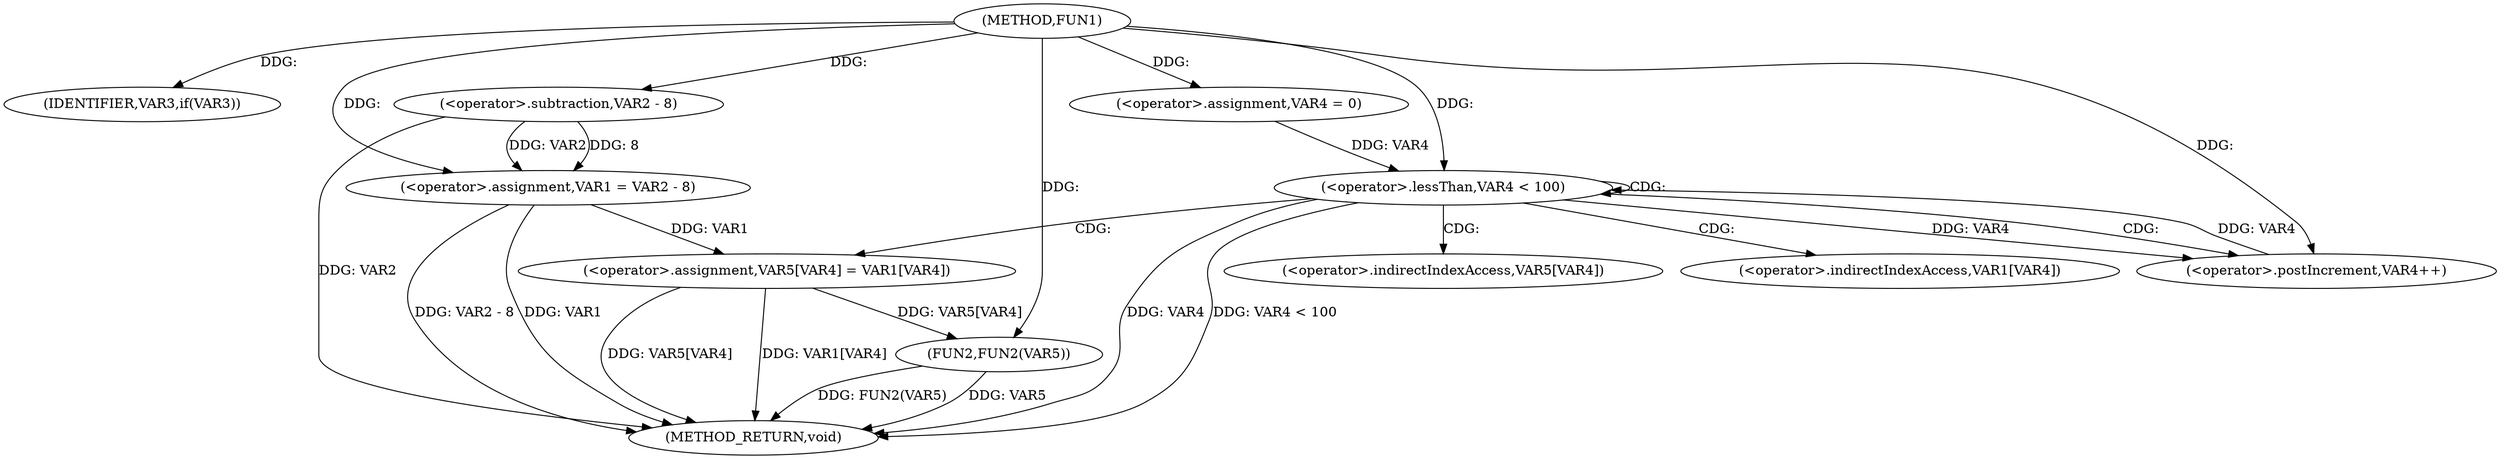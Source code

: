 digraph FUN1 {  
"1000100" [label = "(METHOD,FUN1)" ]
"1000134" [label = "(METHOD_RETURN,void)" ]
"1000105" [label = "(IDENTIFIER,VAR3,if(VAR3))" ]
"1000107" [label = "(<operator>.assignment,VAR1 = VAR2 - 8)" ]
"1000109" [label = "(<operator>.subtraction,VAR2 - 8)" ]
"1000116" [label = "(<operator>.assignment,VAR4 = 0)" ]
"1000119" [label = "(<operator>.lessThan,VAR4 < 100)" ]
"1000122" [label = "(<operator>.postIncrement,VAR4++)" ]
"1000125" [label = "(<operator>.assignment,VAR5[VAR4] = VAR1[VAR4])" ]
"1000132" [label = "(FUN2,FUN2(VAR5))" ]
"1000126" [label = "(<operator>.indirectIndexAccess,VAR5[VAR4])" ]
"1000129" [label = "(<operator>.indirectIndexAccess,VAR1[VAR4])" ]
  "1000125" -> "1000134"  [ label = "DDG: VAR5[VAR4]"] 
  "1000107" -> "1000134"  [ label = "DDG: VAR1"] 
  "1000132" -> "1000134"  [ label = "DDG: FUN2(VAR5)"] 
  "1000125" -> "1000134"  [ label = "DDG: VAR1[VAR4]"] 
  "1000132" -> "1000134"  [ label = "DDG: VAR5"] 
  "1000119" -> "1000134"  [ label = "DDG: VAR4 < 100"] 
  "1000107" -> "1000134"  [ label = "DDG: VAR2 - 8"] 
  "1000109" -> "1000134"  [ label = "DDG: VAR2"] 
  "1000119" -> "1000134"  [ label = "DDG: VAR4"] 
  "1000100" -> "1000105"  [ label = "DDG: "] 
  "1000109" -> "1000107"  [ label = "DDG: VAR2"] 
  "1000109" -> "1000107"  [ label = "DDG: 8"] 
  "1000100" -> "1000107"  [ label = "DDG: "] 
  "1000100" -> "1000109"  [ label = "DDG: "] 
  "1000100" -> "1000116"  [ label = "DDG: "] 
  "1000116" -> "1000119"  [ label = "DDG: VAR4"] 
  "1000122" -> "1000119"  [ label = "DDG: VAR4"] 
  "1000100" -> "1000119"  [ label = "DDG: "] 
  "1000119" -> "1000122"  [ label = "DDG: VAR4"] 
  "1000100" -> "1000122"  [ label = "DDG: "] 
  "1000107" -> "1000125"  [ label = "DDG: VAR1"] 
  "1000125" -> "1000132"  [ label = "DDG: VAR5[VAR4]"] 
  "1000100" -> "1000132"  [ label = "DDG: "] 
  "1000119" -> "1000129"  [ label = "CDG: "] 
  "1000119" -> "1000125"  [ label = "CDG: "] 
  "1000119" -> "1000119"  [ label = "CDG: "] 
  "1000119" -> "1000122"  [ label = "CDG: "] 
  "1000119" -> "1000126"  [ label = "CDG: "] 
}
